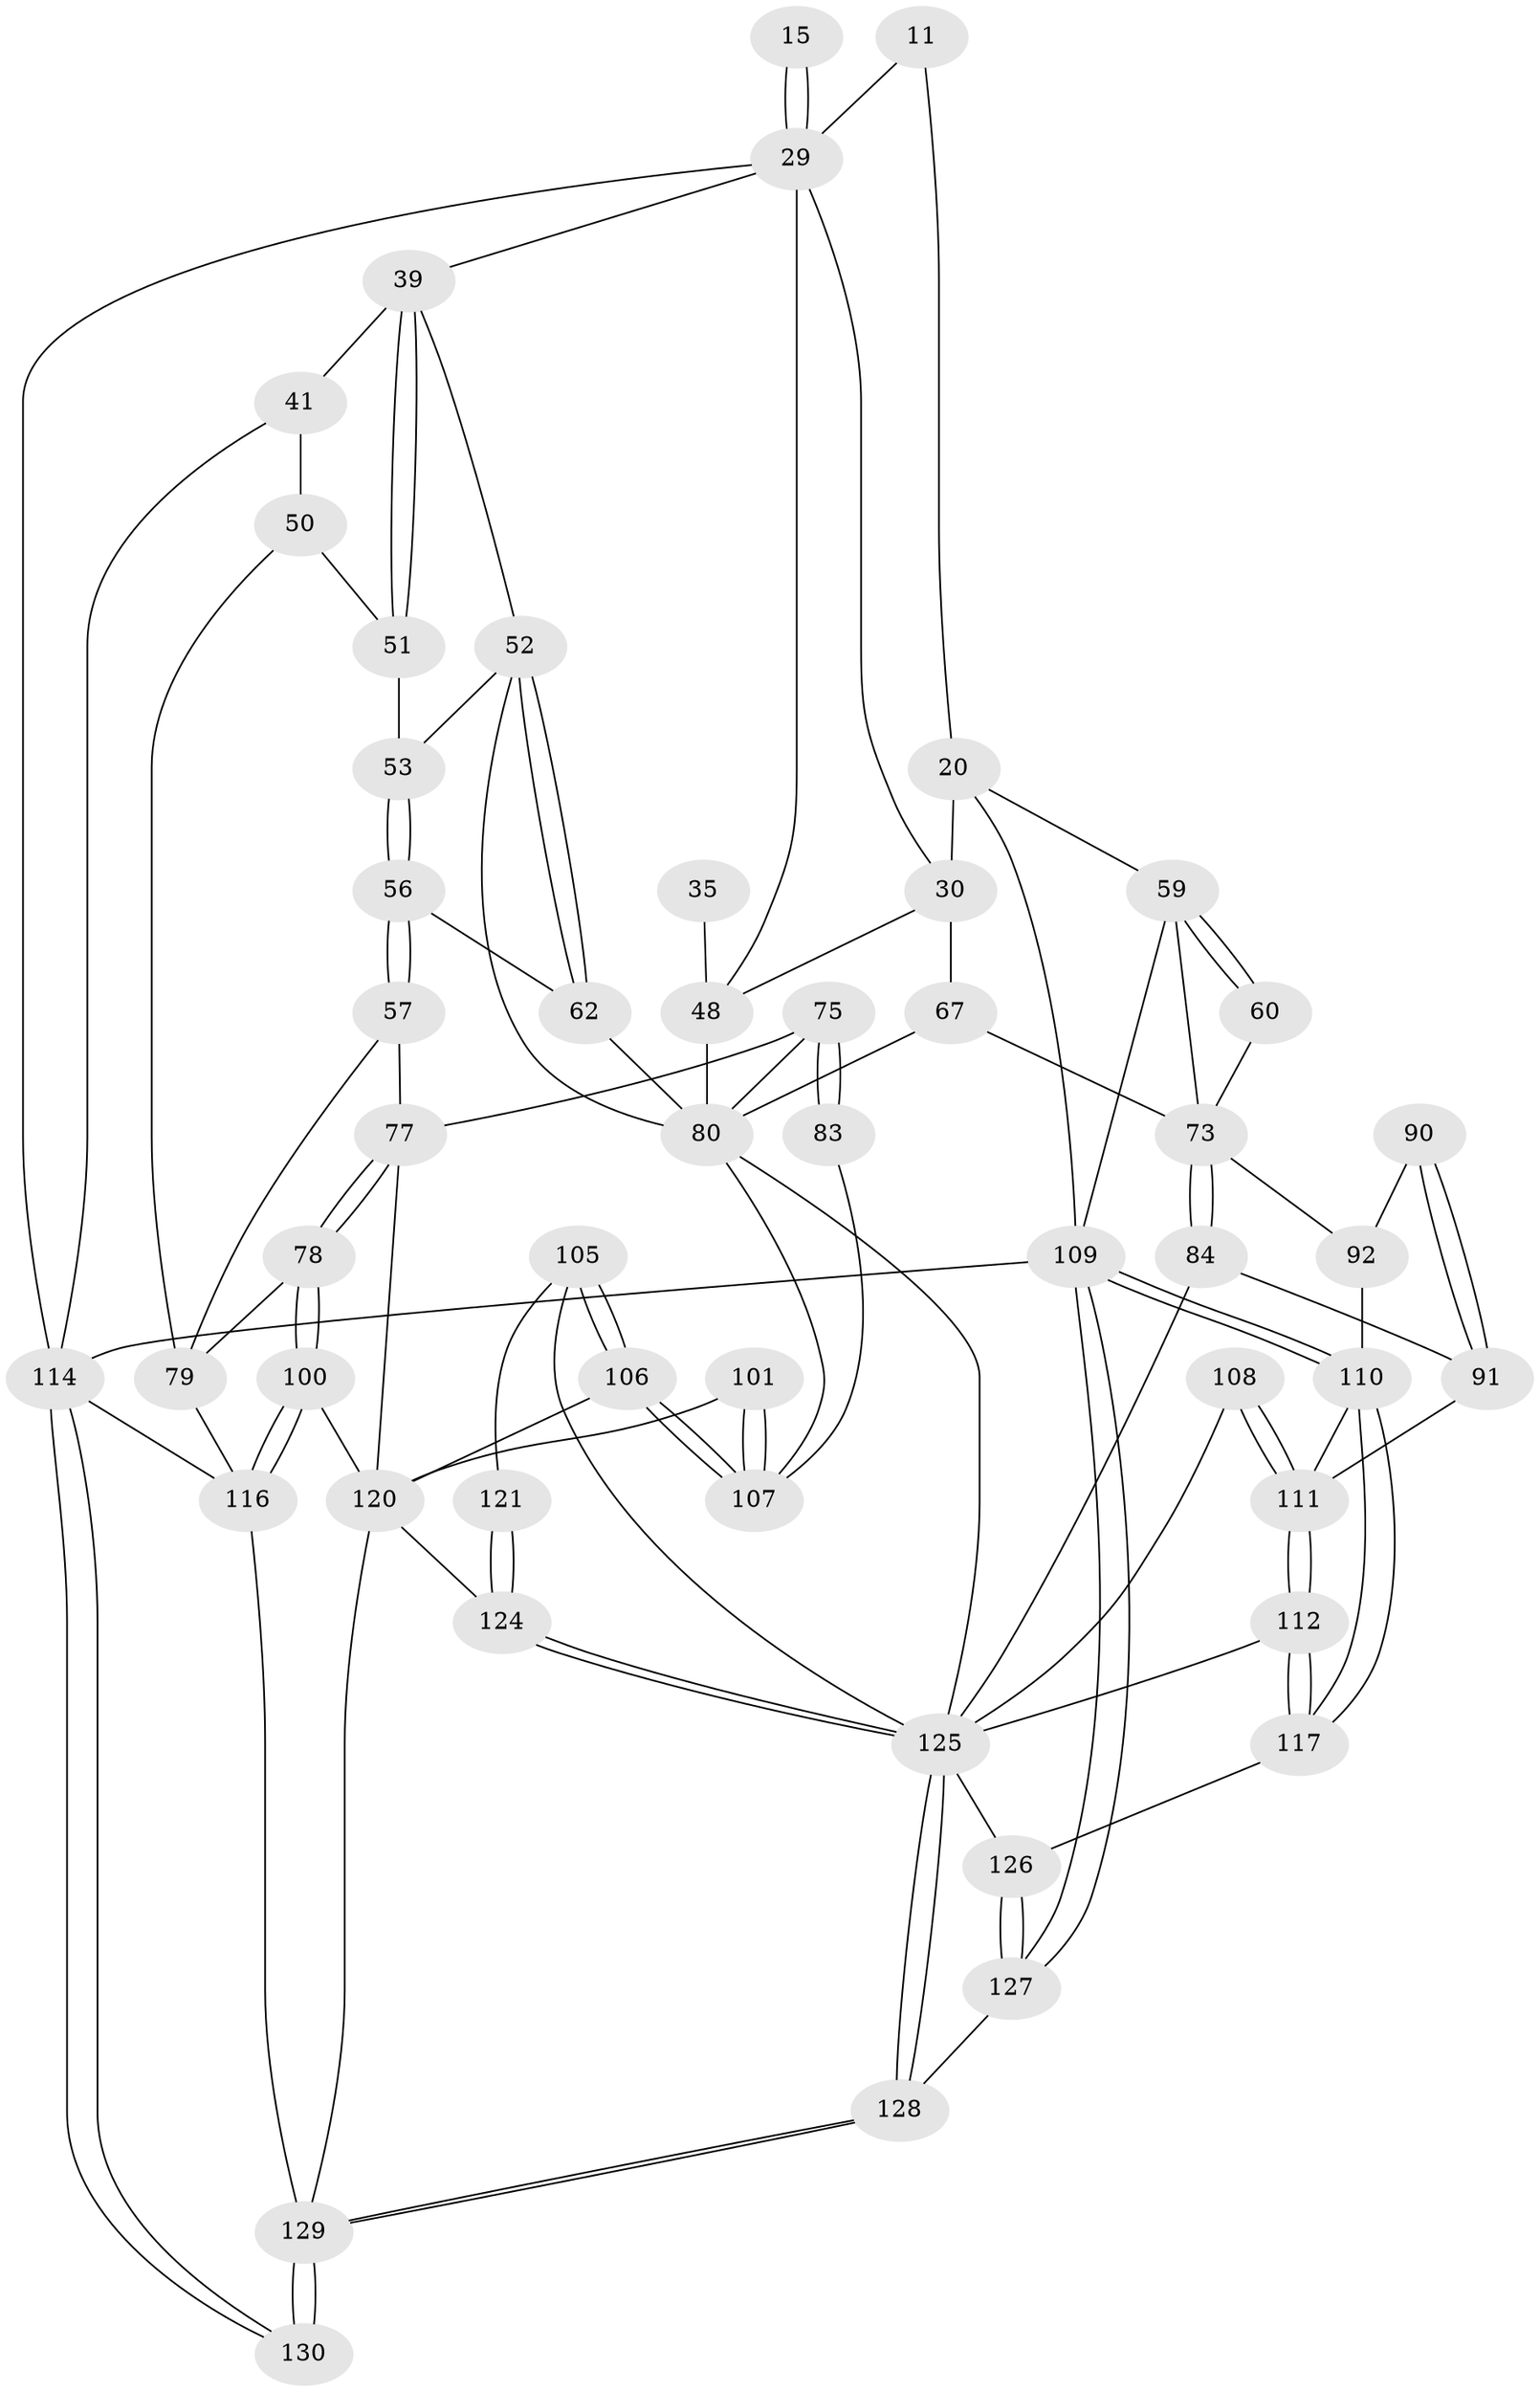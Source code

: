 // original degree distribution, {3: 0.038461538461538464, 4: 0.2153846153846154, 5: 0.5, 6: 0.24615384615384617}
// Generated by graph-tools (version 1.1) at 2025/07/03/04/25 22:07:00]
// undirected, 52 vertices, 117 edges
graph export_dot {
graph [start="1"]
  node [color=gray90,style=filled];
  11 [pos="+0.6719689917900967+0.10063736481554647",super="+8+1"];
  15 [pos="+0.46856461713770803+0.11976043367671937"];
  20 [pos="+0.8815376603137466+0.17348390547644654",super="+13+10"];
  29 [pos="+0.47218518642098567+0.19365263140010444",super="+28+27+23+14+16"];
  30 [pos="+0.7560573929954517+0.25920863848307335",super="+18+17"];
  35 [pos="+0.5908877690441576+0.267571672076229"];
  39 [pos="+0.20299928727922287+0.165990726387113",super="+38+34+24+33"];
  41 [pos="+0+0.3393047205697578",super="+40"];
  48 [pos="+0.6029320954683836+0.36896327491834385",super="+45+37"];
  50 [pos="+0+0.47511351472491936",super="+49"];
  51 [pos="+0.20742574694700922+0.24839405956889643"];
  52 [pos="+0.39800824294874443+0.3103172198428958",super="+47"];
  53 [pos="+0.22107415708061062+0.29918835246695197"];
  56 [pos="+0.206980948140878+0.40797744925739504"];
  57 [pos="+0.1502754530542512+0.44874033513249506"];
  59 [pos="+1+0.47015118532376243",super="+21+42"];
  60 [pos="+0.9750495798896947+0.43254245184829"];
  62 [pos="+0.2587724404154221+0.41825520406989003"];
  67 [pos="+0.7679193943811861+0.4983913098971123",super="+54"];
  73 [pos="+0.7888191338754279+0.5301890824969477",super="+72+66+61+43"];
  75 [pos="+0.2340565861174508+0.5534874425597873",super="+69"];
  77 [pos="+0.18966997241635947+0.6265937180565615",super="+70+76"];
  78 [pos="+0.0480862356086889+0.6406498932351843"];
  79 [pos="+0+0.5257201407916574",super="+58"];
  80 [pos="+0.6006482714982564+0.6171141459444247",super="+74+65+64"];
  83 [pos="+0.38699200291690605+0.5920824550588096"];
  84 [pos="+0.7780488011331544+0.6297275346735788"];
  90 [pos="+0.881633330491699+0.6329150768865974",super="+87"];
  91 [pos="+0.8408220131950302+0.6898189538661769"];
  92 [pos="+0.9232362106207264+0.6610960959936527",super="+89"];
  100 [pos="+0.14088452105122556+0.77066593010218"];
  101 [pos="+0.38627890759660477+0.6109340805485693"];
  105 [pos="+0.4685935261697782+0.7669155732403092"];
  106 [pos="+0.4639003210909701+0.7574975847987981"];
  107 [pos="+0.4613479795050062+0.7432567855467546",super="+81+82"];
  108 [pos="+0.7414205697830905+0.7056689913291695"];
  109 [pos="+1+1",super="+4"];
  110 [pos="+1+1",super="+96+93"];
  111 [pos="+0.8281268439235049+0.803940993458605",super="+94+95"];
  112 [pos="+0.8026963498412284+0.859422957298893"];
  114 [pos="+0+1",super="+5"];
  116 [pos="+0.10170753421431486+0.833881708308483",super="+113"];
  117 [pos="+0.8037749856192187+0.8933777679301376"];
  120 [pos="+0.24960682537622977+0.876346750006651",super="+115"];
  121 [pos="+0.39377506719073463+0.8507536854642866"];
  124 [pos="+0.3932248777291003+0.9088399354796719",super="+119+118"];
  125 [pos="+0.4145402169998337+1",super="+104+103+102"];
  126 [pos="+0.6982279394087183+1"];
  127 [pos="+0.655575612096868+1"];
  128 [pos="+0.3929266186097428+1"];
  129 [pos="+0.3474118663427883+1",super="+122+123"];
  130 [pos="+0+1"];
  11 -- 29 [weight=2];
  11 -- 20 [weight=2];
  15 -- 29 [weight=3];
  15 -- 29;
  20 -- 59;
  20 -- 30 [weight=2];
  20 -- 109 [weight=2];
  29 -- 30;
  29 -- 114;
  29 -- 39 [weight=2];
  29 -- 48 [weight=2];
  30 -- 67;
  30 -- 48;
  35 -- 48 [weight=3];
  39 -- 51;
  39 -- 51;
  39 -- 41 [weight=2];
  39 -- 52;
  41 -- 50 [weight=2];
  41 -- 114;
  48 -- 80 [weight=2];
  50 -- 51;
  50 -- 79;
  51 -- 53;
  52 -- 53;
  52 -- 62;
  52 -- 62;
  52 -- 80;
  53 -- 56;
  53 -- 56;
  56 -- 57;
  56 -- 57;
  56 -- 62;
  57 -- 77;
  57 -- 79;
  59 -- 60 [weight=2];
  59 -- 60;
  59 -- 109;
  59 -- 73 [weight=2];
  60 -- 73;
  62 -- 80;
  67 -- 73 [weight=2];
  67 -- 80 [weight=2];
  73 -- 84;
  73 -- 84;
  73 -- 92;
  75 -- 83 [weight=2];
  75 -- 83;
  75 -- 77 [weight=2];
  75 -- 80;
  77 -- 78;
  77 -- 78;
  77 -- 120;
  78 -- 79;
  78 -- 100;
  78 -- 100;
  79 -- 116;
  80 -- 107;
  80 -- 125;
  83 -- 107;
  84 -- 91;
  84 -- 125;
  90 -- 91;
  90 -- 91;
  90 -- 92 [weight=2];
  91 -- 111;
  92 -- 110 [weight=2];
  100 -- 116;
  100 -- 116;
  100 -- 120;
  101 -- 107 [weight=2];
  101 -- 107;
  101 -- 120;
  105 -- 106;
  105 -- 106;
  105 -- 121;
  105 -- 125;
  106 -- 107;
  106 -- 107;
  106 -- 120;
  108 -- 111 [weight=2];
  108 -- 111;
  108 -- 125;
  109 -- 110;
  109 -- 110;
  109 -- 127;
  109 -- 127;
  109 -- 114 [weight=2];
  110 -- 117;
  110 -- 117;
  110 -- 111;
  111 -- 112;
  111 -- 112;
  112 -- 117;
  112 -- 117;
  112 -- 125;
  114 -- 130;
  114 -- 130;
  114 -- 116;
  116 -- 129;
  117 -- 126;
  120 -- 124 [weight=2];
  120 -- 129;
  121 -- 124 [weight=2];
  121 -- 124;
  124 -- 125;
  124 -- 125;
  125 -- 128;
  125 -- 128;
  125 -- 126;
  126 -- 127;
  126 -- 127;
  127 -- 128;
  128 -- 129;
  128 -- 129;
  129 -- 130 [weight=2];
  129 -- 130;
}
